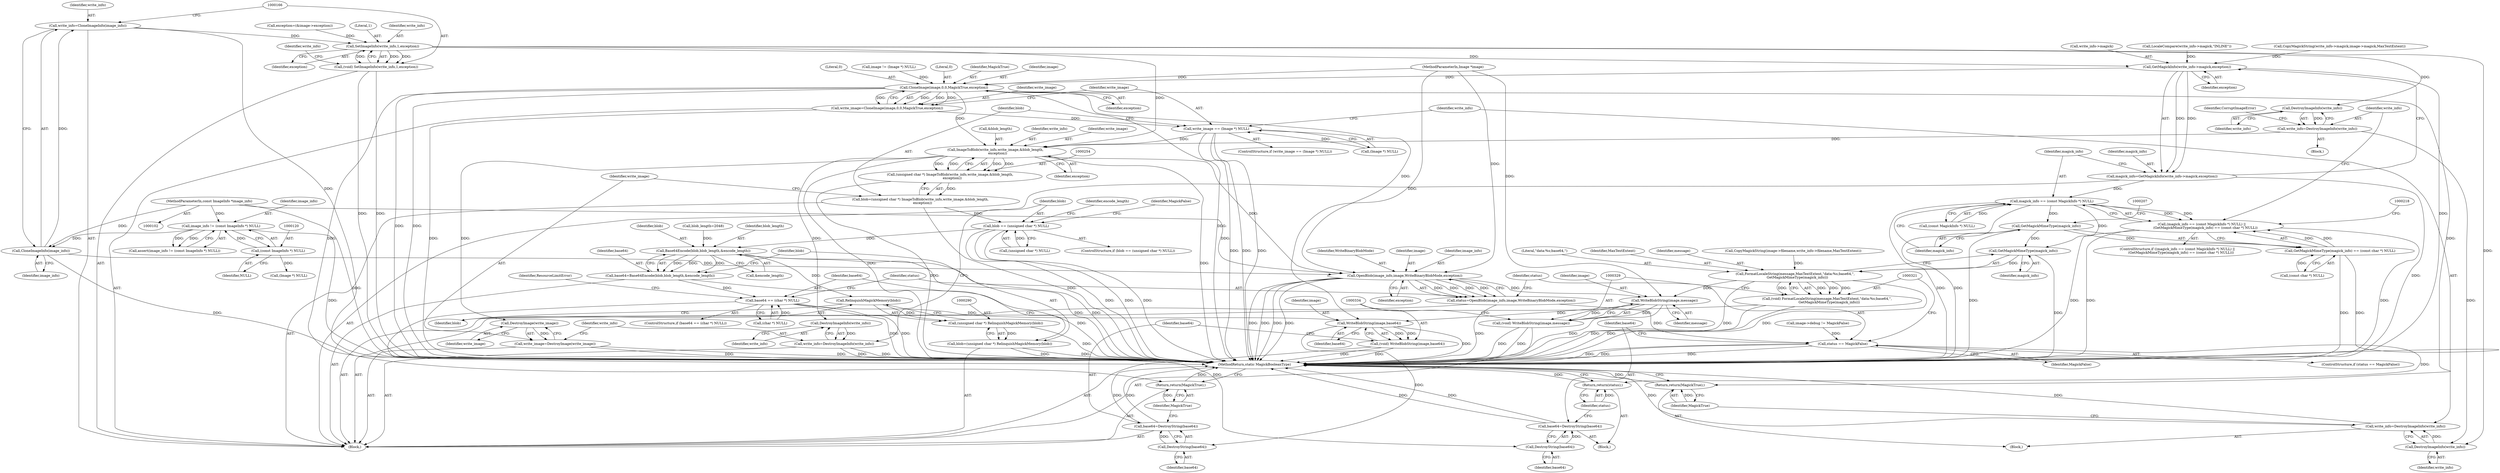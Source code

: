 digraph "0_ImageMagick_45aeda5da9eb328689afc221fa3b7dfa5cdea54d@API" {
"1000161" [label="(Call,write_info=CloneImageInfo(image_info))"];
"1000163" [label="(Call,CloneImageInfo(image_info))"];
"1000117" [label="(Call,image_info != (const ImageInfo *) NULL)"];
"1000103" [label="(MethodParameterIn,const ImageInfo *image_info)"];
"1000119" [label="(Call,(const ImageInfo *) NULL)"];
"1000167" [label="(Call,SetImageInfo(write_info,1,exception))"];
"1000165" [label="(Call,(void) SetImageInfo(write_info,1,exception))"];
"1000191" [label="(Call,GetMagickInfo(write_info->magick,exception))"];
"1000189" [label="(Call,magick_info=GetMagickInfo(write_info->magick,exception))"];
"1000198" [label="(Call,magick_info == (const MagickInfo *) NULL)"];
"1000197" [label="(Call,(magick_info == (const MagickInfo *) NULL) ||\n       (GetMagickMimeType(magick_info) == (const char *) NULL))"];
"1000204" [label="(Call,GetMagickMimeType(magick_info))"];
"1000203" [label="(Call,GetMagickMimeType(magick_info) == (const char *) NULL)"];
"1000326" [label="(Call,GetMagickMimeType(magick_info))"];
"1000322" [label="(Call,FormatLocaleString(message,MaxTextExtent,\"data:%s;base64,\",\n    GetMagickMimeType(magick_info)))"];
"1000320" [label="(Call,(void) FormatLocaleString(message,MaxTextExtent,\"data:%s;base64,\",\n    GetMagickMimeType(magick_info)))"];
"1000330" [label="(Call,WriteBlobString(image,message))"];
"1000328" [label="(Call,(void) WriteBlobString(image,message))"];
"1000335" [label="(Call,WriteBlobString(image,base64))"];
"1000333" [label="(Call,(void) WriteBlobString(image,base64))"];
"1000340" [label="(Call,DestroyString(base64))"];
"1000338" [label="(Call,base64=DestroyString(base64))"];
"1000232" [label="(Call,CloneImage(image,0,0,MagickTrue,exception))"];
"1000230" [label="(Call,write_image=CloneImage(image,0,0,MagickTrue,exception))"];
"1000239" [label="(Call,write_image == (Image *) NULL)"];
"1000255" [label="(Call,ImageToBlob(write_info,write_image,&blob_length,\n    exception))"];
"1000253" [label="(Call,(unsigned char *) ImageToBlob(write_info,write_image,&blob_length,\n    exception))"];
"1000251" [label="(Call,blob=(unsigned char *) ImageToBlob(write_info,write_image,&blob_length,\n    exception))"];
"1000270" [label="(Call,blob == (unsigned char *) NULL)"];
"1000282" [label="(Call,Base64Encode(blob,blob_length,&encode_length))"];
"1000280" [label="(Call,base64=Base64Encode(blob,blob_length,&encode_length))"];
"1000294" [label="(Call,base64 == (char *) NULL)"];
"1000316" [label="(Call,DestroyString(base64))"];
"1000314" [label="(Call,base64=DestroyString(base64))"];
"1000291" [label="(Call,RelinquishMagickMemory(blob))"];
"1000289" [label="(Call,(unsigned char *) RelinquishMagickMemory(blob))"];
"1000287" [label="(Call,blob=(unsigned char *) RelinquishMagickMemory(blob))"];
"1000263" [label="(Call,DestroyImage(write_image))"];
"1000261" [label="(Call,write_image=DestroyImage(write_image))"];
"1000267" [label="(Call,DestroyImageInfo(write_info))"];
"1000265" [label="(Call,write_info=DestroyImageInfo(write_info))"];
"1000304" [label="(Call,OpenBlob(image_info,image,WriteBinaryBlobMode,exception))"];
"1000302" [label="(Call,status=OpenBlob(image_info,image,WriteBinaryBlobMode,exception))"];
"1000310" [label="(Call,status == MagickFalse)"];
"1000318" [label="(Return,return(status);)"];
"1000249" [label="(Return,return(MagickTrue);)"];
"1000342" [label="(Return,return(MagickTrue);)"];
"1000212" [label="(Call,DestroyImageInfo(write_info))"];
"1000210" [label="(Call,write_info=DestroyImageInfo(write_info))"];
"1000247" [label="(Call,DestroyImageInfo(write_info))"];
"1000245" [label="(Call,write_info=DestroyImageInfo(write_info))"];
"1000219" [label="(Call,CopyMagickString(image->filename,write_info->filename,MaxTextExtent))"];
"1000253" [label="(Call,(unsigned char *) ImageToBlob(write_info,write_image,&blob_length,\n    exception))"];
"1000129" [label="(Call,image != (Image *) NULL)"];
"1000211" [label="(Identifier,write_info)"];
"1000246" [label="(Identifier,write_info)"];
"1000336" [label="(Identifier,image)"];
"1000119" [label="(Call,(const ImageInfo *) NULL)"];
"1000251" [label="(Call,blob=(unsigned char *) ImageToBlob(write_info,write_image,&blob_length,\n    exception))"];
"1000264" [label="(Identifier,write_image)"];
"1000293" [label="(ControlStructure,if (base64 == (char *) NULL))"];
"1000339" [label="(Identifier,base64)"];
"1000325" [label="(Literal,\"data:%s;base64,\")"];
"1000105" [label="(Block,)"];
"1000333" [label="(Call,(void) WriteBlobString(image,base64))"];
"1000167" [label="(Call,SetImageInfo(write_info,1,exception))"];
"1000263" [label="(Call,DestroyImage(write_image))"];
"1000324" [label="(Identifier,MaxTextExtent)"];
"1000210" [label="(Call,write_info=DestroyImageInfo(write_info))"];
"1000155" [label="(Call,exception=(&image->exception))"];
"1000296" [label="(Call,(char *) NULL)"];
"1000289" [label="(Call,(unsigned char *) RelinquishMagickMemory(blob))"];
"1000270" [label="(Call,blob == (unsigned char *) NULL)"];
"1000315" [label="(Identifier,base64)"];
"1000302" [label="(Call,status=OpenBlob(image_info,image,WriteBinaryBlobMode,exception))"];
"1000284" [label="(Identifier,blob_length)"];
"1000209" [label="(Block,)"];
"1000332" [label="(Identifier,message)"];
"1000272" [label="(Call,(unsigned char *) NULL)"];
"1000231" [label="(Identifier,write_image)"];
"1000285" [label="(Call,&encode_length)"];
"1000331" [label="(Identifier,image)"];
"1000343" [label="(Identifier,MagickTrue)"];
"1000342" [label="(Return,return(MagickTrue);)"];
"1000257" [label="(Identifier,write_image)"];
"1000338" [label="(Call,base64=DestroyString(base64))"];
"1000250" [label="(Identifier,MagickTrue)"];
"1000195" [label="(Identifier,exception)"];
"1000306" [label="(Identifier,image)"];
"1000322" [label="(Call,FormatLocaleString(message,MaxTextExtent,\"data:%s;base64,\",\n    GetMagickMimeType(magick_info)))"];
"1000291" [label="(Call,RelinquishMagickMemory(blob))"];
"1000269" [label="(ControlStructure,if (blob == (unsigned char *) NULL))"];
"1000118" [label="(Identifier,image_info)"];
"1000311" [label="(Identifier,status)"];
"1000317" [label="(Identifier,base64)"];
"1000169" [label="(Literal,1)"];
"1000294" [label="(Call,base64 == (char *) NULL)"];
"1000235" [label="(Literal,0)"];
"1000212" [label="(Call,DestroyImageInfo(write_info))"];
"1000283" [label="(Identifier,blob)"];
"1000288" [label="(Identifier,blob)"];
"1000312" [label="(Identifier,MagickFalse)"];
"1000276" [label="(Identifier,MagickFalse)"];
"1000173" [label="(Call,LocaleCompare(write_info->magick,\"INLINE\"))"];
"1000206" [label="(Call,(const char *) NULL)"];
"1000280" [label="(Call,base64=Base64Encode(blob,blob_length,&encode_length))"];
"1000287" [label="(Call,blob=(unsigned char *) RelinquishMagickMemory(blob))"];
"1000248" [label="(Identifier,write_info)"];
"1000116" [label="(Call,assert(image_info != (const ImageInfo *) NULL))"];
"1000318" [label="(Return,return(status);)"];
"1000205" [label="(Identifier,magick_info)"];
"1000121" [label="(Identifier,NULL)"];
"1000197" [label="(Call,(magick_info == (const MagickInfo *) NULL) ||\n       (GetMagickMimeType(magick_info) == (const char *) NULL))"];
"1000305" [label="(Identifier,image_info)"];
"1000335" [label="(Call,WriteBlobString(image,base64))"];
"1000314" [label="(Call,base64=DestroyString(base64))"];
"1000255" [label="(Call,ImageToBlob(write_info,write_image,&blob_length,\n    exception))"];
"1000267" [label="(Call,DestroyImageInfo(write_info))"];
"1000232" [label="(Call,CloneImage(image,0,0,MagickTrue,exception))"];
"1000271" [label="(Identifier,blob)"];
"1000310" [label="(Call,status == MagickFalse)"];
"1000165" [label="(Call,(void) SetImageInfo(write_info,1,exception))"];
"1000323" [label="(Identifier,message)"];
"1000282" [label="(Call,Base64Encode(blob,blob_length,&encode_length))"];
"1000295" [label="(Identifier,base64)"];
"1000300" [label="(Identifier,ResourceLimitError)"];
"1000320" [label="(Call,(void) FormatLocaleString(message,MaxTextExtent,\"data:%s;base64,\",\n    GetMagickMimeType(magick_info)))"];
"1000307" [label="(Identifier,WriteBinaryBlobMode)"];
"1000244" [label="(Block,)"];
"1000162" [label="(Identifier,write_info)"];
"1000266" [label="(Identifier,write_info)"];
"1000328" [label="(Call,(void) WriteBlobString(image,message))"];
"1000281" [label="(Identifier,base64)"];
"1000326" [label="(Call,GetMagickMimeType(magick_info))"];
"1000247" [label="(Call,DestroyImageInfo(write_info))"];
"1000189" [label="(Call,magick_info=GetMagickInfo(write_info->magick,exception))"];
"1000240" [label="(Identifier,write_image)"];
"1000237" [label="(Identifier,exception)"];
"1000303" [label="(Identifier,status)"];
"1000260" [label="(Identifier,exception)"];
"1000313" [label="(Block,)"];
"1000117" [label="(Call,image_info != (const ImageInfo *) NULL)"];
"1000292" [label="(Identifier,blob)"];
"1000141" [label="(Call,image->debug != MagickFalse)"];
"1000215" [label="(Identifier,CorruptImageError)"];
"1000252" [label="(Identifier,blob)"];
"1000168" [label="(Identifier,write_info)"];
"1000308" [label="(Identifier,exception)"];
"1000340" [label="(Call,DestroyString(base64))"];
"1000191" [label="(Call,GetMagickInfo(write_info->magick,exception))"];
"1000227" [label="(Call,blob_length=2048)"];
"1000344" [label="(MethodReturn,static MagickBooleanType)"];
"1000190" [label="(Identifier,magick_info)"];
"1000327" [label="(Identifier,magick_info)"];
"1000319" [label="(Identifier,status)"];
"1000164" [label="(Identifier,image_info)"];
"1000204" [label="(Call,GetMagickMimeType(magick_info))"];
"1000239" [label="(Call,write_image == (Image *) NULL)"];
"1000316" [label="(Call,DestroyString(base64))"];
"1000199" [label="(Identifier,magick_info)"];
"1000341" [label="(Identifier,base64)"];
"1000213" [label="(Identifier,write_info)"];
"1000170" [label="(Identifier,exception)"];
"1000175" [label="(Identifier,write_info)"];
"1000161" [label="(Call,write_info=CloneImageInfo(image_info))"];
"1000200" [label="(Call,(const MagickInfo *) NULL)"];
"1000163" [label="(Call,CloneImageInfo(image_info))"];
"1000265" [label="(Call,write_info=DestroyImageInfo(write_info))"];
"1000245" [label="(Call,write_info=DestroyImageInfo(write_info))"];
"1000268" [label="(Identifier,write_info)"];
"1000203" [label="(Call,GetMagickMimeType(magick_info) == (const char *) NULL)"];
"1000258" [label="(Call,&blob_length)"];
"1000230" [label="(Call,write_image=CloneImage(image,0,0,MagickTrue,exception))"];
"1000262" [label="(Identifier,write_image)"];
"1000103" [label="(MethodParameterIn,const ImageInfo *image_info)"];
"1000256" [label="(Identifier,write_info)"];
"1000104" [label="(MethodParameterIn,Image *image)"];
"1000241" [label="(Call,(Image *) NULL)"];
"1000236" [label="(Identifier,MagickTrue)"];
"1000181" [label="(Call,CopyMagickString(write_info->magick,image->magick,MaxTextExtent))"];
"1000198" [label="(Call,magick_info == (const MagickInfo *) NULL)"];
"1000233" [label="(Identifier,image)"];
"1000304" [label="(Call,OpenBlob(image_info,image,WriteBinaryBlobMode,exception))"];
"1000192" [label="(Call,write_info->magick)"];
"1000196" [label="(ControlStructure,if ((magick_info == (const MagickInfo *) NULL) ||\n       (GetMagickMimeType(magick_info) == (const char *) NULL)))"];
"1000330" [label="(Call,WriteBlobString(image,message))"];
"1000238" [label="(ControlStructure,if (write_image == (Image *) NULL))"];
"1000278" [label="(Identifier,encode_length)"];
"1000261" [label="(Call,write_image=DestroyImage(write_image))"];
"1000131" [label="(Call,(Image *) NULL)"];
"1000234" [label="(Literal,0)"];
"1000337" [label="(Identifier,base64)"];
"1000249" [label="(Return,return(MagickTrue);)"];
"1000309" [label="(ControlStructure,if (status == MagickFalse))"];
"1000161" -> "1000105"  [label="AST: "];
"1000161" -> "1000163"  [label="CFG: "];
"1000162" -> "1000161"  [label="AST: "];
"1000163" -> "1000161"  [label="AST: "];
"1000166" -> "1000161"  [label="CFG: "];
"1000161" -> "1000344"  [label="DDG: "];
"1000163" -> "1000161"  [label="DDG: "];
"1000161" -> "1000167"  [label="DDG: "];
"1000163" -> "1000164"  [label="CFG: "];
"1000164" -> "1000163"  [label="AST: "];
"1000163" -> "1000344"  [label="DDG: "];
"1000117" -> "1000163"  [label="DDG: "];
"1000103" -> "1000163"  [label="DDG: "];
"1000163" -> "1000304"  [label="DDG: "];
"1000117" -> "1000116"  [label="AST: "];
"1000117" -> "1000119"  [label="CFG: "];
"1000118" -> "1000117"  [label="AST: "];
"1000119" -> "1000117"  [label="AST: "];
"1000116" -> "1000117"  [label="CFG: "];
"1000117" -> "1000344"  [label="DDG: "];
"1000117" -> "1000116"  [label="DDG: "];
"1000117" -> "1000116"  [label="DDG: "];
"1000103" -> "1000117"  [label="DDG: "];
"1000119" -> "1000117"  [label="DDG: "];
"1000103" -> "1000102"  [label="AST: "];
"1000103" -> "1000344"  [label="DDG: "];
"1000103" -> "1000304"  [label="DDG: "];
"1000119" -> "1000121"  [label="CFG: "];
"1000120" -> "1000119"  [label="AST: "];
"1000121" -> "1000119"  [label="AST: "];
"1000119" -> "1000131"  [label="DDG: "];
"1000167" -> "1000165"  [label="AST: "];
"1000167" -> "1000170"  [label="CFG: "];
"1000168" -> "1000167"  [label="AST: "];
"1000169" -> "1000167"  [label="AST: "];
"1000170" -> "1000167"  [label="AST: "];
"1000165" -> "1000167"  [label="CFG: "];
"1000167" -> "1000165"  [label="DDG: "];
"1000167" -> "1000165"  [label="DDG: "];
"1000167" -> "1000165"  [label="DDG: "];
"1000155" -> "1000167"  [label="DDG: "];
"1000167" -> "1000191"  [label="DDG: "];
"1000167" -> "1000212"  [label="DDG: "];
"1000167" -> "1000247"  [label="DDG: "];
"1000167" -> "1000255"  [label="DDG: "];
"1000165" -> "1000105"  [label="AST: "];
"1000166" -> "1000165"  [label="AST: "];
"1000175" -> "1000165"  [label="CFG: "];
"1000165" -> "1000344"  [label="DDG: "];
"1000165" -> "1000344"  [label="DDG: "];
"1000191" -> "1000189"  [label="AST: "];
"1000191" -> "1000195"  [label="CFG: "];
"1000192" -> "1000191"  [label="AST: "];
"1000195" -> "1000191"  [label="AST: "];
"1000189" -> "1000191"  [label="CFG: "];
"1000191" -> "1000344"  [label="DDG: "];
"1000191" -> "1000189"  [label="DDG: "];
"1000191" -> "1000189"  [label="DDG: "];
"1000181" -> "1000191"  [label="DDG: "];
"1000173" -> "1000191"  [label="DDG: "];
"1000191" -> "1000232"  [label="DDG: "];
"1000189" -> "1000105"  [label="AST: "];
"1000190" -> "1000189"  [label="AST: "];
"1000199" -> "1000189"  [label="CFG: "];
"1000189" -> "1000344"  [label="DDG: "];
"1000189" -> "1000198"  [label="DDG: "];
"1000198" -> "1000197"  [label="AST: "];
"1000198" -> "1000200"  [label="CFG: "];
"1000199" -> "1000198"  [label="AST: "];
"1000200" -> "1000198"  [label="AST: "];
"1000205" -> "1000198"  [label="CFG: "];
"1000197" -> "1000198"  [label="CFG: "];
"1000198" -> "1000344"  [label="DDG: "];
"1000198" -> "1000344"  [label="DDG: "];
"1000198" -> "1000197"  [label="DDG: "];
"1000198" -> "1000197"  [label="DDG: "];
"1000200" -> "1000198"  [label="DDG: "];
"1000198" -> "1000204"  [label="DDG: "];
"1000198" -> "1000326"  [label="DDG: "];
"1000197" -> "1000196"  [label="AST: "];
"1000197" -> "1000203"  [label="CFG: "];
"1000203" -> "1000197"  [label="AST: "];
"1000211" -> "1000197"  [label="CFG: "];
"1000218" -> "1000197"  [label="CFG: "];
"1000197" -> "1000344"  [label="DDG: "];
"1000197" -> "1000344"  [label="DDG: "];
"1000197" -> "1000344"  [label="DDG: "];
"1000203" -> "1000197"  [label="DDG: "];
"1000203" -> "1000197"  [label="DDG: "];
"1000204" -> "1000203"  [label="AST: "];
"1000204" -> "1000205"  [label="CFG: "];
"1000205" -> "1000204"  [label="AST: "];
"1000207" -> "1000204"  [label="CFG: "];
"1000204" -> "1000344"  [label="DDG: "];
"1000204" -> "1000203"  [label="DDG: "];
"1000204" -> "1000326"  [label="DDG: "];
"1000203" -> "1000206"  [label="CFG: "];
"1000206" -> "1000203"  [label="AST: "];
"1000203" -> "1000344"  [label="DDG: "];
"1000203" -> "1000344"  [label="DDG: "];
"1000206" -> "1000203"  [label="DDG: "];
"1000326" -> "1000322"  [label="AST: "];
"1000326" -> "1000327"  [label="CFG: "];
"1000327" -> "1000326"  [label="AST: "];
"1000322" -> "1000326"  [label="CFG: "];
"1000326" -> "1000344"  [label="DDG: "];
"1000326" -> "1000322"  [label="DDG: "];
"1000322" -> "1000320"  [label="AST: "];
"1000323" -> "1000322"  [label="AST: "];
"1000324" -> "1000322"  [label="AST: "];
"1000325" -> "1000322"  [label="AST: "];
"1000320" -> "1000322"  [label="CFG: "];
"1000322" -> "1000344"  [label="DDG: "];
"1000322" -> "1000344"  [label="DDG: "];
"1000322" -> "1000320"  [label="DDG: "];
"1000322" -> "1000320"  [label="DDG: "];
"1000322" -> "1000320"  [label="DDG: "];
"1000322" -> "1000320"  [label="DDG: "];
"1000219" -> "1000322"  [label="DDG: "];
"1000322" -> "1000330"  [label="DDG: "];
"1000320" -> "1000105"  [label="AST: "];
"1000321" -> "1000320"  [label="AST: "];
"1000329" -> "1000320"  [label="CFG: "];
"1000320" -> "1000344"  [label="DDG: "];
"1000320" -> "1000344"  [label="DDG: "];
"1000330" -> "1000328"  [label="AST: "];
"1000330" -> "1000332"  [label="CFG: "];
"1000331" -> "1000330"  [label="AST: "];
"1000332" -> "1000330"  [label="AST: "];
"1000328" -> "1000330"  [label="CFG: "];
"1000330" -> "1000344"  [label="DDG: "];
"1000330" -> "1000328"  [label="DDG: "];
"1000330" -> "1000328"  [label="DDG: "];
"1000304" -> "1000330"  [label="DDG: "];
"1000104" -> "1000330"  [label="DDG: "];
"1000330" -> "1000335"  [label="DDG: "];
"1000328" -> "1000105"  [label="AST: "];
"1000329" -> "1000328"  [label="AST: "];
"1000334" -> "1000328"  [label="CFG: "];
"1000328" -> "1000344"  [label="DDG: "];
"1000328" -> "1000344"  [label="DDG: "];
"1000335" -> "1000333"  [label="AST: "];
"1000335" -> "1000337"  [label="CFG: "];
"1000336" -> "1000335"  [label="AST: "];
"1000337" -> "1000335"  [label="AST: "];
"1000333" -> "1000335"  [label="CFG: "];
"1000335" -> "1000344"  [label="DDG: "];
"1000335" -> "1000333"  [label="DDG: "];
"1000335" -> "1000333"  [label="DDG: "];
"1000104" -> "1000335"  [label="DDG: "];
"1000294" -> "1000335"  [label="DDG: "];
"1000335" -> "1000340"  [label="DDG: "];
"1000333" -> "1000105"  [label="AST: "];
"1000334" -> "1000333"  [label="AST: "];
"1000339" -> "1000333"  [label="CFG: "];
"1000333" -> "1000344"  [label="DDG: "];
"1000333" -> "1000344"  [label="DDG: "];
"1000340" -> "1000338"  [label="AST: "];
"1000340" -> "1000341"  [label="CFG: "];
"1000341" -> "1000340"  [label="AST: "];
"1000338" -> "1000340"  [label="CFG: "];
"1000340" -> "1000338"  [label="DDG: "];
"1000338" -> "1000105"  [label="AST: "];
"1000339" -> "1000338"  [label="AST: "];
"1000343" -> "1000338"  [label="CFG: "];
"1000338" -> "1000344"  [label="DDG: "];
"1000338" -> "1000344"  [label="DDG: "];
"1000232" -> "1000230"  [label="AST: "];
"1000232" -> "1000237"  [label="CFG: "];
"1000233" -> "1000232"  [label="AST: "];
"1000234" -> "1000232"  [label="AST: "];
"1000235" -> "1000232"  [label="AST: "];
"1000236" -> "1000232"  [label="AST: "];
"1000237" -> "1000232"  [label="AST: "];
"1000230" -> "1000232"  [label="CFG: "];
"1000232" -> "1000344"  [label="DDG: "];
"1000232" -> "1000344"  [label="DDG: "];
"1000232" -> "1000344"  [label="DDG: "];
"1000232" -> "1000230"  [label="DDG: "];
"1000232" -> "1000230"  [label="DDG: "];
"1000232" -> "1000230"  [label="DDG: "];
"1000232" -> "1000230"  [label="DDG: "];
"1000129" -> "1000232"  [label="DDG: "];
"1000104" -> "1000232"  [label="DDG: "];
"1000232" -> "1000249"  [label="DDG: "];
"1000232" -> "1000255"  [label="DDG: "];
"1000232" -> "1000304"  [label="DDG: "];
"1000232" -> "1000342"  [label="DDG: "];
"1000230" -> "1000105"  [label="AST: "];
"1000231" -> "1000230"  [label="AST: "];
"1000240" -> "1000230"  [label="CFG: "];
"1000230" -> "1000344"  [label="DDG: "];
"1000230" -> "1000239"  [label="DDG: "];
"1000239" -> "1000238"  [label="AST: "];
"1000239" -> "1000241"  [label="CFG: "];
"1000240" -> "1000239"  [label="AST: "];
"1000241" -> "1000239"  [label="AST: "];
"1000246" -> "1000239"  [label="CFG: "];
"1000252" -> "1000239"  [label="CFG: "];
"1000239" -> "1000344"  [label="DDG: "];
"1000239" -> "1000344"  [label="DDG: "];
"1000239" -> "1000344"  [label="DDG: "];
"1000241" -> "1000239"  [label="DDG: "];
"1000239" -> "1000255"  [label="DDG: "];
"1000255" -> "1000253"  [label="AST: "];
"1000255" -> "1000260"  [label="CFG: "];
"1000256" -> "1000255"  [label="AST: "];
"1000257" -> "1000255"  [label="AST: "];
"1000258" -> "1000255"  [label="AST: "];
"1000260" -> "1000255"  [label="AST: "];
"1000253" -> "1000255"  [label="CFG: "];
"1000255" -> "1000344"  [label="DDG: "];
"1000255" -> "1000344"  [label="DDG: "];
"1000255" -> "1000253"  [label="DDG: "];
"1000255" -> "1000253"  [label="DDG: "];
"1000255" -> "1000253"  [label="DDG: "];
"1000255" -> "1000253"  [label="DDG: "];
"1000210" -> "1000255"  [label="DDG: "];
"1000255" -> "1000263"  [label="DDG: "];
"1000255" -> "1000267"  [label="DDG: "];
"1000255" -> "1000304"  [label="DDG: "];
"1000253" -> "1000251"  [label="AST: "];
"1000254" -> "1000253"  [label="AST: "];
"1000251" -> "1000253"  [label="CFG: "];
"1000253" -> "1000344"  [label="DDG: "];
"1000253" -> "1000251"  [label="DDG: "];
"1000251" -> "1000105"  [label="AST: "];
"1000252" -> "1000251"  [label="AST: "];
"1000262" -> "1000251"  [label="CFG: "];
"1000251" -> "1000344"  [label="DDG: "];
"1000251" -> "1000270"  [label="DDG: "];
"1000270" -> "1000269"  [label="AST: "];
"1000270" -> "1000272"  [label="CFG: "];
"1000271" -> "1000270"  [label="AST: "];
"1000272" -> "1000270"  [label="AST: "];
"1000276" -> "1000270"  [label="CFG: "];
"1000278" -> "1000270"  [label="CFG: "];
"1000270" -> "1000344"  [label="DDG: "];
"1000270" -> "1000344"  [label="DDG: "];
"1000270" -> "1000344"  [label="DDG: "];
"1000272" -> "1000270"  [label="DDG: "];
"1000270" -> "1000282"  [label="DDG: "];
"1000282" -> "1000280"  [label="AST: "];
"1000282" -> "1000285"  [label="CFG: "];
"1000283" -> "1000282"  [label="AST: "];
"1000284" -> "1000282"  [label="AST: "];
"1000285" -> "1000282"  [label="AST: "];
"1000280" -> "1000282"  [label="CFG: "];
"1000282" -> "1000344"  [label="DDG: "];
"1000282" -> "1000344"  [label="DDG: "];
"1000282" -> "1000280"  [label="DDG: "];
"1000282" -> "1000280"  [label="DDG: "];
"1000282" -> "1000280"  [label="DDG: "];
"1000227" -> "1000282"  [label="DDG: "];
"1000282" -> "1000291"  [label="DDG: "];
"1000280" -> "1000105"  [label="AST: "];
"1000281" -> "1000280"  [label="AST: "];
"1000288" -> "1000280"  [label="CFG: "];
"1000280" -> "1000344"  [label="DDG: "];
"1000280" -> "1000294"  [label="DDG: "];
"1000294" -> "1000293"  [label="AST: "];
"1000294" -> "1000296"  [label="CFG: "];
"1000295" -> "1000294"  [label="AST: "];
"1000296" -> "1000294"  [label="AST: "];
"1000300" -> "1000294"  [label="CFG: "];
"1000303" -> "1000294"  [label="CFG: "];
"1000294" -> "1000344"  [label="DDG: "];
"1000294" -> "1000344"  [label="DDG: "];
"1000296" -> "1000294"  [label="DDG: "];
"1000294" -> "1000316"  [label="DDG: "];
"1000316" -> "1000314"  [label="AST: "];
"1000316" -> "1000317"  [label="CFG: "];
"1000317" -> "1000316"  [label="AST: "];
"1000314" -> "1000316"  [label="CFG: "];
"1000316" -> "1000314"  [label="DDG: "];
"1000314" -> "1000313"  [label="AST: "];
"1000315" -> "1000314"  [label="AST: "];
"1000319" -> "1000314"  [label="CFG: "];
"1000314" -> "1000344"  [label="DDG: "];
"1000314" -> "1000344"  [label="DDG: "];
"1000291" -> "1000289"  [label="AST: "];
"1000291" -> "1000292"  [label="CFG: "];
"1000292" -> "1000291"  [label="AST: "];
"1000289" -> "1000291"  [label="CFG: "];
"1000291" -> "1000289"  [label="DDG: "];
"1000289" -> "1000287"  [label="AST: "];
"1000290" -> "1000289"  [label="AST: "];
"1000287" -> "1000289"  [label="CFG: "];
"1000289" -> "1000344"  [label="DDG: "];
"1000289" -> "1000287"  [label="DDG: "];
"1000287" -> "1000105"  [label="AST: "];
"1000288" -> "1000287"  [label="AST: "];
"1000295" -> "1000287"  [label="CFG: "];
"1000287" -> "1000344"  [label="DDG: "];
"1000287" -> "1000344"  [label="DDG: "];
"1000263" -> "1000261"  [label="AST: "];
"1000263" -> "1000264"  [label="CFG: "];
"1000264" -> "1000263"  [label="AST: "];
"1000261" -> "1000263"  [label="CFG: "];
"1000263" -> "1000261"  [label="DDG: "];
"1000261" -> "1000105"  [label="AST: "];
"1000262" -> "1000261"  [label="AST: "];
"1000266" -> "1000261"  [label="CFG: "];
"1000261" -> "1000344"  [label="DDG: "];
"1000261" -> "1000344"  [label="DDG: "];
"1000267" -> "1000265"  [label="AST: "];
"1000267" -> "1000268"  [label="CFG: "];
"1000268" -> "1000267"  [label="AST: "];
"1000265" -> "1000267"  [label="CFG: "];
"1000267" -> "1000265"  [label="DDG: "];
"1000265" -> "1000105"  [label="AST: "];
"1000266" -> "1000265"  [label="AST: "];
"1000271" -> "1000265"  [label="CFG: "];
"1000265" -> "1000344"  [label="DDG: "];
"1000265" -> "1000344"  [label="DDG: "];
"1000304" -> "1000302"  [label="AST: "];
"1000304" -> "1000308"  [label="CFG: "];
"1000305" -> "1000304"  [label="AST: "];
"1000306" -> "1000304"  [label="AST: "];
"1000307" -> "1000304"  [label="AST: "];
"1000308" -> "1000304"  [label="AST: "];
"1000302" -> "1000304"  [label="CFG: "];
"1000304" -> "1000344"  [label="DDG: "];
"1000304" -> "1000344"  [label="DDG: "];
"1000304" -> "1000344"  [label="DDG: "];
"1000304" -> "1000344"  [label="DDG: "];
"1000304" -> "1000302"  [label="DDG: "];
"1000304" -> "1000302"  [label="DDG: "];
"1000304" -> "1000302"  [label="DDG: "];
"1000304" -> "1000302"  [label="DDG: "];
"1000104" -> "1000304"  [label="DDG: "];
"1000302" -> "1000105"  [label="AST: "];
"1000303" -> "1000302"  [label="AST: "];
"1000311" -> "1000302"  [label="CFG: "];
"1000302" -> "1000344"  [label="DDG: "];
"1000302" -> "1000310"  [label="DDG: "];
"1000310" -> "1000309"  [label="AST: "];
"1000310" -> "1000312"  [label="CFG: "];
"1000311" -> "1000310"  [label="AST: "];
"1000312" -> "1000310"  [label="AST: "];
"1000315" -> "1000310"  [label="CFG: "];
"1000321" -> "1000310"  [label="CFG: "];
"1000310" -> "1000344"  [label="DDG: "];
"1000310" -> "1000344"  [label="DDG: "];
"1000310" -> "1000344"  [label="DDG: "];
"1000141" -> "1000310"  [label="DDG: "];
"1000310" -> "1000318"  [label="DDG: "];
"1000318" -> "1000313"  [label="AST: "];
"1000318" -> "1000319"  [label="CFG: "];
"1000319" -> "1000318"  [label="AST: "];
"1000344" -> "1000318"  [label="CFG: "];
"1000318" -> "1000344"  [label="DDG: "];
"1000319" -> "1000318"  [label="DDG: "];
"1000249" -> "1000244"  [label="AST: "];
"1000249" -> "1000250"  [label="CFG: "];
"1000250" -> "1000249"  [label="AST: "];
"1000344" -> "1000249"  [label="CFG: "];
"1000249" -> "1000344"  [label="DDG: "];
"1000250" -> "1000249"  [label="DDG: "];
"1000342" -> "1000105"  [label="AST: "];
"1000342" -> "1000343"  [label="CFG: "];
"1000343" -> "1000342"  [label="AST: "];
"1000344" -> "1000342"  [label="CFG: "];
"1000342" -> "1000344"  [label="DDG: "];
"1000343" -> "1000342"  [label="DDG: "];
"1000212" -> "1000210"  [label="AST: "];
"1000212" -> "1000213"  [label="CFG: "];
"1000213" -> "1000212"  [label="AST: "];
"1000210" -> "1000212"  [label="CFG: "];
"1000212" -> "1000210"  [label="DDG: "];
"1000210" -> "1000209"  [label="AST: "];
"1000211" -> "1000210"  [label="AST: "];
"1000215" -> "1000210"  [label="CFG: "];
"1000210" -> "1000247"  [label="DDG: "];
"1000247" -> "1000245"  [label="AST: "];
"1000247" -> "1000248"  [label="CFG: "];
"1000248" -> "1000247"  [label="AST: "];
"1000245" -> "1000247"  [label="CFG: "];
"1000247" -> "1000245"  [label="DDG: "];
"1000245" -> "1000244"  [label="AST: "];
"1000246" -> "1000245"  [label="AST: "];
"1000250" -> "1000245"  [label="CFG: "];
"1000245" -> "1000344"  [label="DDG: "];
"1000245" -> "1000344"  [label="DDG: "];
}
